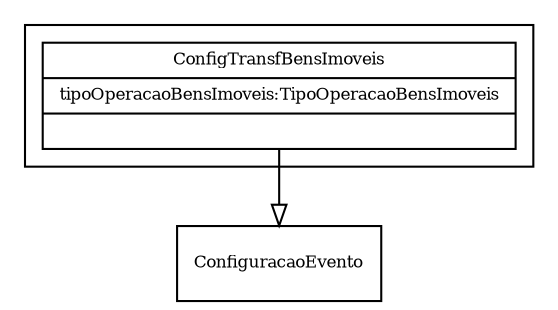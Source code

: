 digraph G{
fontname = "Times-Roman"
fontsize = 8

node [
        fontname = "Times-Roman"
        fontsize = 8
        shape = "record"
]

edge [
        fontname = "Times-Roman"
        fontsize = 8
]

subgraph clusterCONFIGURACAO_DE_TRANSFERENCIA_DE_BENS_IMOVEIS
{
ConfigTransfBensImoveis [label = "{ConfigTransfBensImoveis|tipoOperacaoBensImoveis:TipoOperacaoBensImoveis\l|\l}"]
}
edge [ arrowhead = "empty" headlabel = "" taillabel = ""] ConfigTransfBensImoveis -> ConfiguracaoEvento
}
